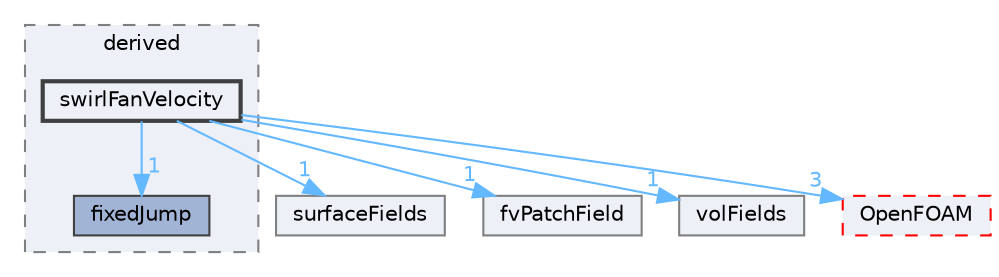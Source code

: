 digraph "src/finiteVolume/fields/fvPatchFields/derived/swirlFanVelocity"
{
 // LATEX_PDF_SIZE
  bgcolor="transparent";
  edge [fontname=Helvetica,fontsize=10,labelfontname=Helvetica,labelfontsize=10];
  node [fontname=Helvetica,fontsize=10,shape=box,height=0.2,width=0.4];
  compound=true
  subgraph clusterdir_ece9aa6b5af9a7776a75b0c1993b0910 {
    graph [ bgcolor="#edf0f7", pencolor="grey50", label="derived", fontname=Helvetica,fontsize=10 style="filled,dashed", URL="dir_ece9aa6b5af9a7776a75b0c1993b0910.html",tooltip=""]
  dir_45d27aa50d1a91bd6d742cd3ce2e55cc [label="fixedJump", fillcolor="#a2b4d6", color="grey25", style="filled", URL="dir_45d27aa50d1a91bd6d742cd3ce2e55cc.html",tooltip=""];
  dir_2f79f52281dac0514064991d4561ae72 [label="swirlFanVelocity", fillcolor="#edf0f7", color="grey25", style="filled,bold", URL="dir_2f79f52281dac0514064991d4561ae72.html",tooltip=""];
  }
  dir_606ba9250f9107f82f779cbd3e87c3a5 [label="surfaceFields", fillcolor="#edf0f7", color="grey50", style="filled", URL="dir_606ba9250f9107f82f779cbd3e87c3a5.html",tooltip=""];
  dir_6b9423849569a7ee618201e7cfce9eaa [label="fvPatchField", fillcolor="#edf0f7", color="grey50", style="filled", URL="dir_6b9423849569a7ee618201e7cfce9eaa.html",tooltip=""];
  dir_bd8bf7fa65467c460a50eacc456ce356 [label="volFields", fillcolor="#edf0f7", color="grey50", style="filled", URL="dir_bd8bf7fa65467c460a50eacc456ce356.html",tooltip=""];
  dir_c5473ff19b20e6ec4dfe5c310b3778a8 [label="OpenFOAM", fillcolor="#edf0f7", color="red", style="filled,dashed", URL="dir_c5473ff19b20e6ec4dfe5c310b3778a8.html",tooltip=""];
  dir_2f79f52281dac0514064991d4561ae72->dir_45d27aa50d1a91bd6d742cd3ce2e55cc [headlabel="1", labeldistance=1.5 headhref="dir_003900_001407.html" href="dir_003900_001407.html" color="steelblue1" fontcolor="steelblue1"];
  dir_2f79f52281dac0514064991d4561ae72->dir_606ba9250f9107f82f779cbd3e87c3a5 [headlabel="1", labeldistance=1.5 headhref="dir_003900_003832.html" href="dir_003900_003832.html" color="steelblue1" fontcolor="steelblue1"];
  dir_2f79f52281dac0514064991d4561ae72->dir_6b9423849569a7ee618201e7cfce9eaa [headlabel="1", labeldistance=1.5 headhref="dir_003900_001564.html" href="dir_003900_001564.html" color="steelblue1" fontcolor="steelblue1"];
  dir_2f79f52281dac0514064991d4561ae72->dir_bd8bf7fa65467c460a50eacc456ce356 [headlabel="1", labeldistance=1.5 headhref="dir_003900_004295.html" href="dir_003900_004295.html" color="steelblue1" fontcolor="steelblue1"];
  dir_2f79f52281dac0514064991d4561ae72->dir_c5473ff19b20e6ec4dfe5c310b3778a8 [headlabel="3", labeldistance=1.5 headhref="dir_003900_002695.html" href="dir_003900_002695.html" color="steelblue1" fontcolor="steelblue1"];
}
